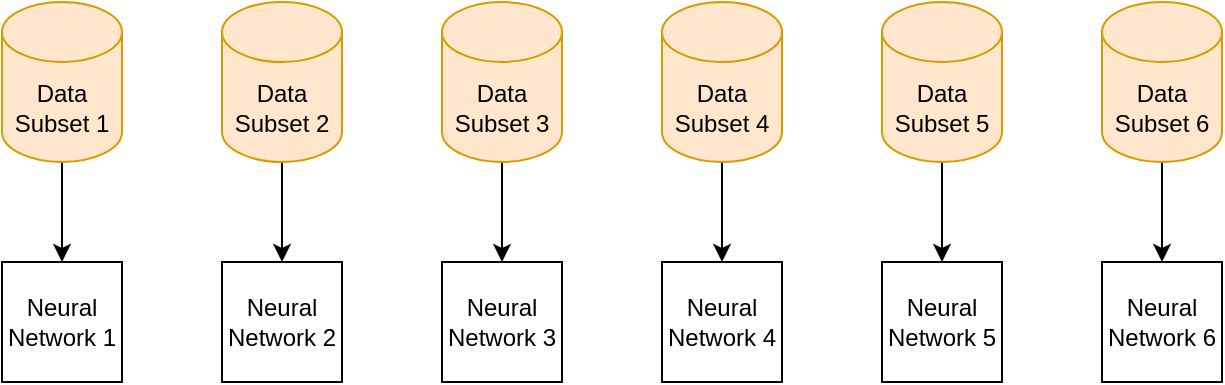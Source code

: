 <mxfile version="21.1.2" type="github">
  <diagram name="Page-1" id="1agqPhk3OaSYFVhubBkM">
    <mxGraphModel dx="1647" dy="1061" grid="1" gridSize="10" guides="1" tooltips="1" connect="1" arrows="1" fold="1" page="0" pageScale="1" pageWidth="850" pageHeight="1100" math="0" shadow="0">
      <root>
        <mxCell id="0" />
        <mxCell id="1" parent="0" />
        <mxCell id="A6Xo1_0jGJrXyV0FaNRn-18" style="edgeStyle=orthogonalEdgeStyle;rounded=0;orthogonalLoop=1;jettySize=auto;html=1;exitX=0.5;exitY=1;exitDx=0;exitDy=0;exitPerimeter=0;entryX=0.5;entryY=0;entryDx=0;entryDy=0;" edge="1" parent="1" source="A6Xo1_0jGJrXyV0FaNRn-1" target="A6Xo1_0jGJrXyV0FaNRn-10">
          <mxGeometry relative="1" as="geometry" />
        </mxCell>
        <mxCell id="A6Xo1_0jGJrXyV0FaNRn-1" value="Data Subset 1" style="shape=cylinder3;whiteSpace=wrap;html=1;boundedLbl=1;backgroundOutline=1;size=15;fillColor=#ffe6cc;strokeColor=#d79b00;" vertex="1" parent="1">
          <mxGeometry x="-160" y="-40" width="60" height="80" as="geometry" />
        </mxCell>
        <mxCell id="A6Xo1_0jGJrXyV0FaNRn-19" style="edgeStyle=orthogonalEdgeStyle;rounded=0;orthogonalLoop=1;jettySize=auto;html=1;exitX=0.5;exitY=1;exitDx=0;exitDy=0;exitPerimeter=0;entryX=0.5;entryY=0;entryDx=0;entryDy=0;" edge="1" parent="1" source="A6Xo1_0jGJrXyV0FaNRn-2" target="A6Xo1_0jGJrXyV0FaNRn-11">
          <mxGeometry relative="1" as="geometry" />
        </mxCell>
        <mxCell id="A6Xo1_0jGJrXyV0FaNRn-2" value="Data Subset 2" style="shape=cylinder3;whiteSpace=wrap;html=1;boundedLbl=1;backgroundOutline=1;size=15;fillColor=#ffe6cc;strokeColor=#d79b00;" vertex="1" parent="1">
          <mxGeometry x="-50" y="-40" width="60" height="80" as="geometry" />
        </mxCell>
        <mxCell id="A6Xo1_0jGJrXyV0FaNRn-20" style="edgeStyle=orthogonalEdgeStyle;rounded=0;orthogonalLoop=1;jettySize=auto;html=1;exitX=0.5;exitY=1;exitDx=0;exitDy=0;exitPerimeter=0;" edge="1" parent="1" source="A6Xo1_0jGJrXyV0FaNRn-6" target="A6Xo1_0jGJrXyV0FaNRn-12">
          <mxGeometry relative="1" as="geometry" />
        </mxCell>
        <mxCell id="A6Xo1_0jGJrXyV0FaNRn-6" value="Data Subset 3" style="shape=cylinder3;whiteSpace=wrap;html=1;boundedLbl=1;backgroundOutline=1;size=15;fillColor=#ffe6cc;strokeColor=#d79b00;" vertex="1" parent="1">
          <mxGeometry x="60" y="-40" width="60" height="80" as="geometry" />
        </mxCell>
        <mxCell id="A6Xo1_0jGJrXyV0FaNRn-21" style="edgeStyle=orthogonalEdgeStyle;rounded=0;orthogonalLoop=1;jettySize=auto;html=1;exitX=0.5;exitY=1;exitDx=0;exitDy=0;exitPerimeter=0;entryX=0.5;entryY=0;entryDx=0;entryDy=0;" edge="1" parent="1" source="A6Xo1_0jGJrXyV0FaNRn-7" target="A6Xo1_0jGJrXyV0FaNRn-13">
          <mxGeometry relative="1" as="geometry" />
        </mxCell>
        <mxCell id="A6Xo1_0jGJrXyV0FaNRn-7" value="Data Subset 4" style="shape=cylinder3;whiteSpace=wrap;html=1;boundedLbl=1;backgroundOutline=1;size=15;fillColor=#ffe6cc;strokeColor=#d79b00;" vertex="1" parent="1">
          <mxGeometry x="170" y="-40" width="60" height="80" as="geometry" />
        </mxCell>
        <mxCell id="A6Xo1_0jGJrXyV0FaNRn-22" style="edgeStyle=orthogonalEdgeStyle;rounded=0;orthogonalLoop=1;jettySize=auto;html=1;exitX=0.5;exitY=1;exitDx=0;exitDy=0;exitPerimeter=0;entryX=0.5;entryY=0;entryDx=0;entryDy=0;" edge="1" parent="1" source="A6Xo1_0jGJrXyV0FaNRn-8" target="A6Xo1_0jGJrXyV0FaNRn-16">
          <mxGeometry relative="1" as="geometry" />
        </mxCell>
        <mxCell id="A6Xo1_0jGJrXyV0FaNRn-8" value="Data Subset 5" style="shape=cylinder3;whiteSpace=wrap;html=1;boundedLbl=1;backgroundOutline=1;size=15;fillColor=#ffe6cc;strokeColor=#d79b00;" vertex="1" parent="1">
          <mxGeometry x="280" y="-40" width="60" height="80" as="geometry" />
        </mxCell>
        <mxCell id="A6Xo1_0jGJrXyV0FaNRn-23" style="edgeStyle=orthogonalEdgeStyle;rounded=0;orthogonalLoop=1;jettySize=auto;html=1;exitX=0.5;exitY=1;exitDx=0;exitDy=0;exitPerimeter=0;entryX=0.5;entryY=0;entryDx=0;entryDy=0;" edge="1" parent="1" source="A6Xo1_0jGJrXyV0FaNRn-9" target="A6Xo1_0jGJrXyV0FaNRn-17">
          <mxGeometry relative="1" as="geometry" />
        </mxCell>
        <mxCell id="A6Xo1_0jGJrXyV0FaNRn-9" value="Data Subset 6" style="shape=cylinder3;whiteSpace=wrap;html=1;boundedLbl=1;backgroundOutline=1;size=15;fillColor=#ffe6cc;strokeColor=#d79b00;" vertex="1" parent="1">
          <mxGeometry x="390" y="-40" width="60" height="80" as="geometry" />
        </mxCell>
        <mxCell id="A6Xo1_0jGJrXyV0FaNRn-10" value="Neural Network 1" style="whiteSpace=wrap;html=1;aspect=fixed;" vertex="1" parent="1">
          <mxGeometry x="-160" y="90" width="60" height="60" as="geometry" />
        </mxCell>
        <mxCell id="A6Xo1_0jGJrXyV0FaNRn-11" value="Neural Network 2" style="whiteSpace=wrap;html=1;aspect=fixed;" vertex="1" parent="1">
          <mxGeometry x="-50" y="90" width="60" height="60" as="geometry" />
        </mxCell>
        <mxCell id="A6Xo1_0jGJrXyV0FaNRn-12" value="Neural Network 3" style="whiteSpace=wrap;html=1;aspect=fixed;" vertex="1" parent="1">
          <mxGeometry x="60" y="90" width="60" height="60" as="geometry" />
        </mxCell>
        <mxCell id="A6Xo1_0jGJrXyV0FaNRn-13" value="Neural Network 4" style="whiteSpace=wrap;html=1;aspect=fixed;" vertex="1" parent="1">
          <mxGeometry x="170" y="90" width="60" height="60" as="geometry" />
        </mxCell>
        <mxCell id="A6Xo1_0jGJrXyV0FaNRn-16" value="Neural Network 5" style="whiteSpace=wrap;html=1;aspect=fixed;" vertex="1" parent="1">
          <mxGeometry x="280" y="90" width="60" height="60" as="geometry" />
        </mxCell>
        <mxCell id="A6Xo1_0jGJrXyV0FaNRn-17" value="Neural Network 6" style="whiteSpace=wrap;html=1;aspect=fixed;" vertex="1" parent="1">
          <mxGeometry x="390" y="90" width="60" height="60" as="geometry" />
        </mxCell>
      </root>
    </mxGraphModel>
  </diagram>
</mxfile>
